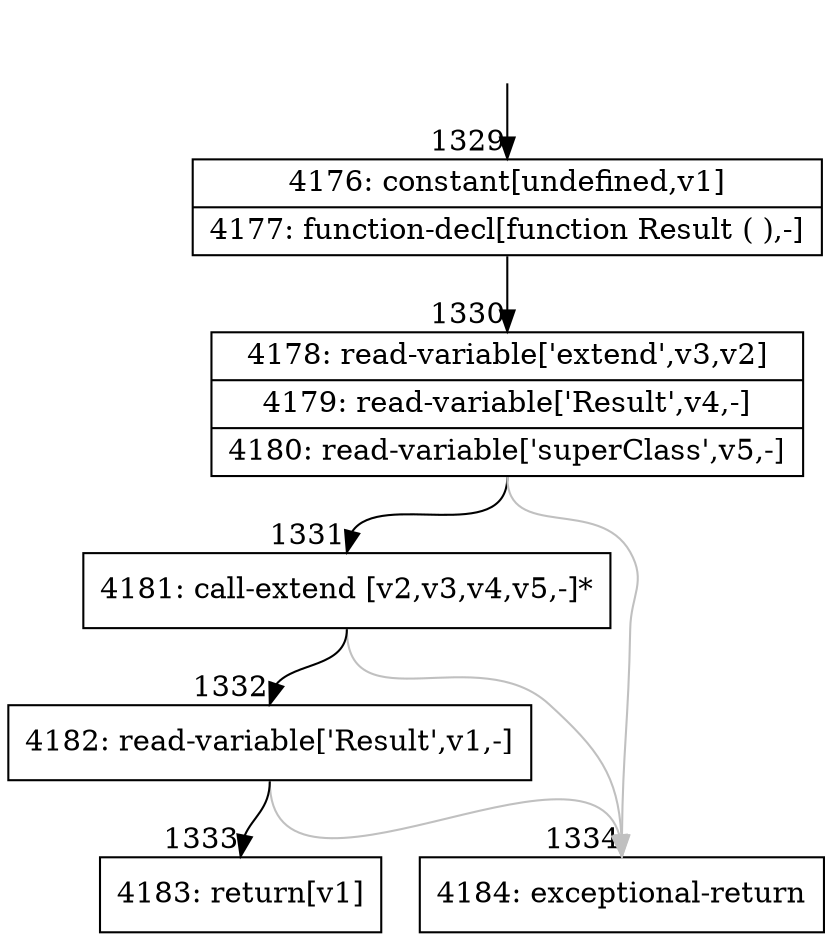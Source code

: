 digraph {
rankdir="TD"
BB_entry114[shape=none,label=""];
BB_entry114 -> BB1329 [tailport=s, headport=n, headlabel="    1329"]
BB1329 [shape=record label="{4176: constant[undefined,v1]|4177: function-decl[function Result ( ),-]}" ] 
BB1329 -> BB1330 [tailport=s, headport=n, headlabel="      1330"]
BB1330 [shape=record label="{4178: read-variable['extend',v3,v2]|4179: read-variable['Result',v4,-]|4180: read-variable['superClass',v5,-]}" ] 
BB1330 -> BB1331 [tailport=s, headport=n, headlabel="      1331"]
BB1330 -> BB1334 [tailport=s, headport=n, color=gray, headlabel="      1334"]
BB1331 [shape=record label="{4181: call-extend [v2,v3,v4,v5,-]*}" ] 
BB1331 -> BB1332 [tailport=s, headport=n, headlabel="      1332"]
BB1331 -> BB1334 [tailport=s, headport=n, color=gray]
BB1332 [shape=record label="{4182: read-variable['Result',v1,-]}" ] 
BB1332 -> BB1333 [tailport=s, headport=n, headlabel="      1333"]
BB1332 -> BB1334 [tailport=s, headport=n, color=gray]
BB1333 [shape=record label="{4183: return[v1]}" ] 
BB1334 [shape=record label="{4184: exceptional-return}" ] 
//#$~ 1106
}
